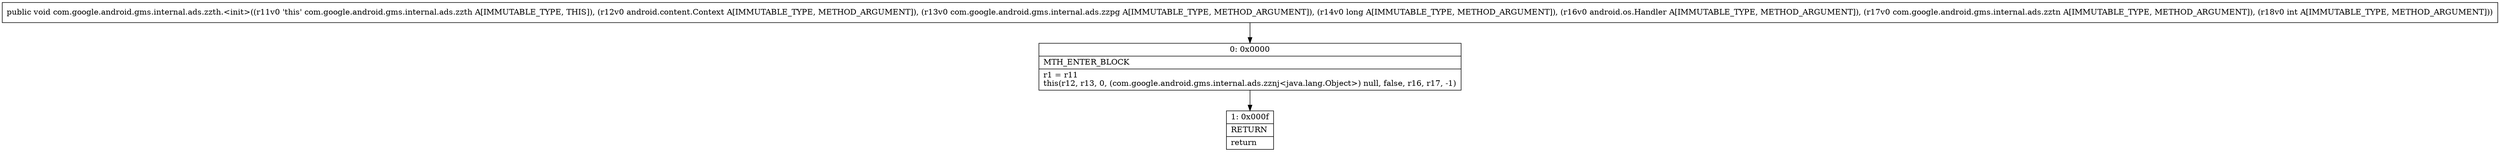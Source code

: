 digraph "CFG forcom.google.android.gms.internal.ads.zzth.\<init\>(Landroid\/content\/Context;Lcom\/google\/android\/gms\/internal\/ads\/zzpg;JLandroid\/os\/Handler;Lcom\/google\/android\/gms\/internal\/ads\/zztn;I)V" {
Node_0 [shape=record,label="{0\:\ 0x0000|MTH_ENTER_BLOCK\l|r1 = r11\lthis(r12, r13, 0, (com.google.android.gms.internal.ads.zznj\<java.lang.Object\>) null, false, r16, r17, \-1)\l}"];
Node_1 [shape=record,label="{1\:\ 0x000f|RETURN\l|return\l}"];
MethodNode[shape=record,label="{public void com.google.android.gms.internal.ads.zzth.\<init\>((r11v0 'this' com.google.android.gms.internal.ads.zzth A[IMMUTABLE_TYPE, THIS]), (r12v0 android.content.Context A[IMMUTABLE_TYPE, METHOD_ARGUMENT]), (r13v0 com.google.android.gms.internal.ads.zzpg A[IMMUTABLE_TYPE, METHOD_ARGUMENT]), (r14v0 long A[IMMUTABLE_TYPE, METHOD_ARGUMENT]), (r16v0 android.os.Handler A[IMMUTABLE_TYPE, METHOD_ARGUMENT]), (r17v0 com.google.android.gms.internal.ads.zztn A[IMMUTABLE_TYPE, METHOD_ARGUMENT]), (r18v0 int A[IMMUTABLE_TYPE, METHOD_ARGUMENT])) }"];
MethodNode -> Node_0;
Node_0 -> Node_1;
}

